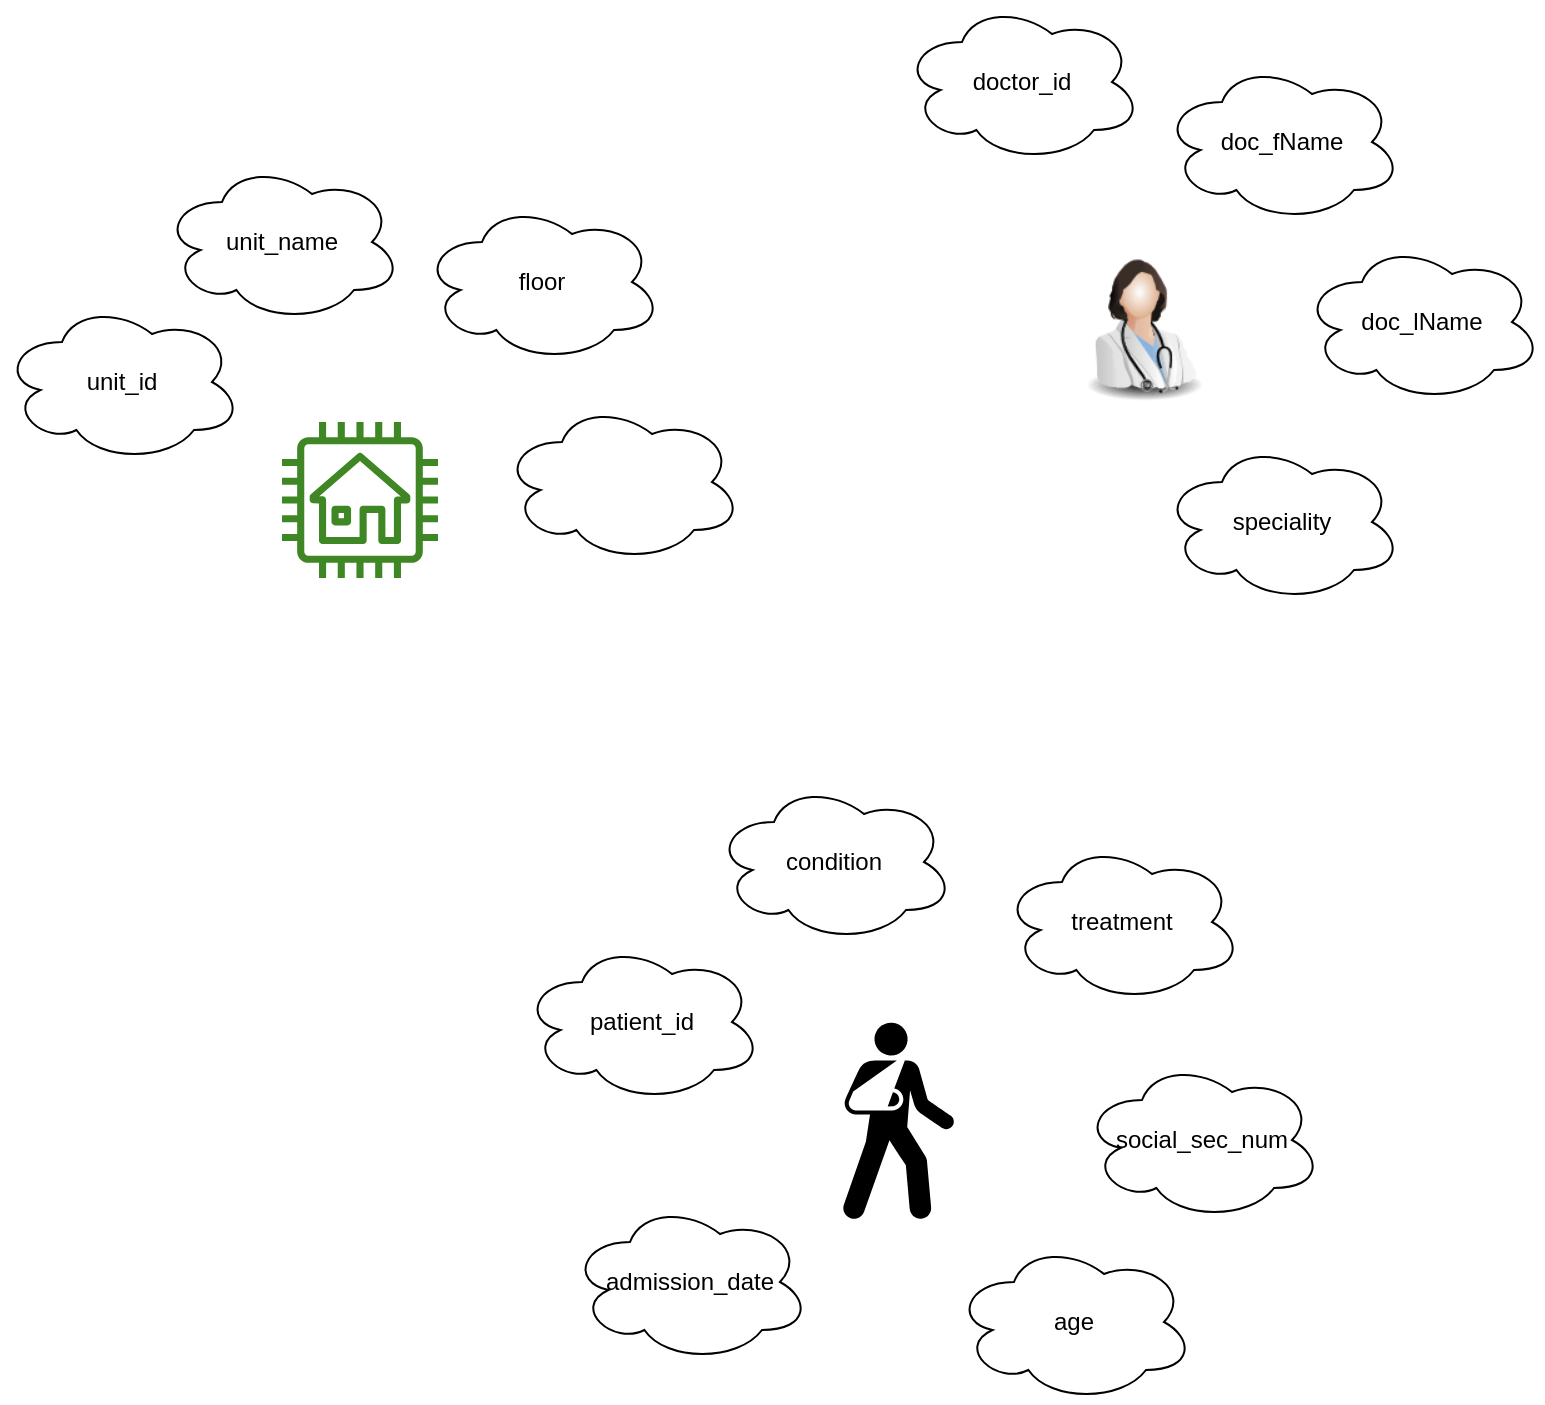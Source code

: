 <mxfile>
    <diagram id="86jPcfIjYjlKc2B4Hxd_" name="Page-1">
        <mxGraphModel dx="853" dy="846" grid="1" gridSize="10" guides="1" tooltips="1" connect="1" arrows="1" fold="1" page="1" pageScale="1" pageWidth="827" pageHeight="1169" math="0" shadow="0">
            <root>
                <mxCell id="0"/>
                <mxCell id="1" parent="0"/>
                <mxCell id="3" value="" style="sketch=0;outlineConnect=0;fontColor=#232F3E;gradientColor=none;fillColor=#3F8624;strokeColor=none;dashed=0;verticalLabelPosition=bottom;verticalAlign=top;align=center;html=1;fontSize=12;fontStyle=0;aspect=fixed;pointerEvents=1;shape=mxgraph.aws4.house;" vertex="1" parent="1">
                    <mxGeometry x="150" y="270" width="78" height="78" as="geometry"/>
                </mxCell>
                <mxCell id="4" value="" style="image;html=1;image=img/lib/clip_art/people/Doctor_Woman_128x128.png" vertex="1" parent="1">
                    <mxGeometry x="540" y="180" width="80" height="80" as="geometry"/>
                </mxCell>
                <mxCell id="5" value="" style="shape=mxgraph.signs.healthcare.out_patient;html=1;pointerEvents=1;fillColor=#000000;strokeColor=none;verticalLabelPosition=bottom;verticalAlign=top;align=center;" vertex="1" parent="1">
                    <mxGeometry x="430" y="570" width="56" height="99" as="geometry"/>
                </mxCell>
                <mxCell id="6" value="unit_id" style="ellipse;shape=cloud;whiteSpace=wrap;html=1;" vertex="1" parent="1">
                    <mxGeometry x="10" y="210" width="120" height="80" as="geometry"/>
                </mxCell>
                <mxCell id="7" value="unit_name" style="ellipse;shape=cloud;whiteSpace=wrap;html=1;" vertex="1" parent="1">
                    <mxGeometry x="90" y="140" width="120" height="80" as="geometry"/>
                </mxCell>
                <mxCell id="8" value="floor" style="ellipse;shape=cloud;whiteSpace=wrap;html=1;" vertex="1" parent="1">
                    <mxGeometry x="220" y="160" width="120" height="80" as="geometry"/>
                </mxCell>
                <mxCell id="9" value="" style="ellipse;shape=cloud;whiteSpace=wrap;html=1;" vertex="1" parent="1">
                    <mxGeometry x="260" y="260" width="120" height="80" as="geometry"/>
                </mxCell>
                <mxCell id="10" value="doctor_id" style="ellipse;shape=cloud;whiteSpace=wrap;html=1;" vertex="1" parent="1">
                    <mxGeometry x="460" y="60" width="120" height="80" as="geometry"/>
                </mxCell>
                <mxCell id="11" value="doc_fName" style="ellipse;shape=cloud;whiteSpace=wrap;html=1;" vertex="1" parent="1">
                    <mxGeometry x="590" y="90" width="120" height="80" as="geometry"/>
                </mxCell>
                <mxCell id="12" value="doc_lName" style="ellipse;shape=cloud;whiteSpace=wrap;html=1;" vertex="1" parent="1">
                    <mxGeometry x="660" y="180" width="120" height="80" as="geometry"/>
                </mxCell>
                <mxCell id="13" value="speciality" style="ellipse;shape=cloud;whiteSpace=wrap;html=1;" vertex="1" parent="1">
                    <mxGeometry x="590" y="280" width="120" height="80" as="geometry"/>
                </mxCell>
                <mxCell id="14" value="patient_id" style="ellipse;shape=cloud;whiteSpace=wrap;html=1;" vertex="1" parent="1">
                    <mxGeometry x="270" y="530" width="120" height="80" as="geometry"/>
                </mxCell>
                <mxCell id="15" value="condition" style="ellipse;shape=cloud;whiteSpace=wrap;html=1;" vertex="1" parent="1">
                    <mxGeometry x="366" y="450" width="120" height="80" as="geometry"/>
                </mxCell>
                <mxCell id="16" value="treatment" style="ellipse;shape=cloud;whiteSpace=wrap;html=1;" vertex="1" parent="1">
                    <mxGeometry x="510" y="480" width="120" height="80" as="geometry"/>
                </mxCell>
                <mxCell id="17" value="social_sec_num" style="ellipse;shape=cloud;whiteSpace=wrap;html=1;" vertex="1" parent="1">
                    <mxGeometry x="550" y="589" width="120" height="80" as="geometry"/>
                </mxCell>
                <mxCell id="18" value="age" style="ellipse;shape=cloud;whiteSpace=wrap;html=1;" vertex="1" parent="1">
                    <mxGeometry x="486" y="680" width="120" height="80" as="geometry"/>
                </mxCell>
                <mxCell id="19" value="admission_date" style="ellipse;shape=cloud;whiteSpace=wrap;html=1;" vertex="1" parent="1">
                    <mxGeometry x="294" y="660" width="120" height="80" as="geometry"/>
                </mxCell>
            </root>
        </mxGraphModel>
    </diagram>
    <diagram id="Bjw-4gIh3WpNVCt62BPU" name="Page-2">
        <mxGraphModel dx="1680" dy="846" grid="1" gridSize="10" guides="1" tooltips="1" connect="1" arrows="1" fold="1" page="1" pageScale="1" pageWidth="827" pageHeight="1169" math="0" shadow="0">
            <root>
                <mxCell id="inlU1ffKoanEq_E3qhV8-0"/>
                <mxCell id="inlU1ffKoanEq_E3qhV8-1" parent="inlU1ffKoanEq_E3qhV8-0"/>
                <mxCell id="inlU1ffKoanEq_E3qhV8-2" value="unit" style="html=1;dashed=0;whitespace=wrap;" vertex="1" parent="inlU1ffKoanEq_E3qhV8-1">
                    <mxGeometry x="90" y="410" width="100" height="50" as="geometry"/>
                </mxCell>
                <mxCell id="inlU1ffKoanEq_E3qhV8-3" value="doctor" style="html=1;dashed=0;whitespace=wrap;" vertex="1" parent="inlU1ffKoanEq_E3qhV8-1">
                    <mxGeometry x="364" y="680" width="100" height="50" as="geometry"/>
                </mxCell>
                <mxCell id="inlU1ffKoanEq_E3qhV8-4" value="intervention" style="html=1;dashed=0;whitespace=wrap;" vertex="1" parent="inlU1ffKoanEq_E3qhV8-1">
                    <mxGeometry x="570" y="390" width="100" height="50" as="geometry"/>
                </mxCell>
                <mxCell id="inlU1ffKoanEq_E3qhV8-5" value="patient" style="html=1;dashed=0;whitespace=wrap;" vertex="1" parent="inlU1ffKoanEq_E3qhV8-1">
                    <mxGeometry x="350" y="90" width="100" height="50" as="geometry"/>
                </mxCell>
                <mxCell id="inlU1ffKoanEq_E3qhV8-6" value="patient_id" style="shape=ellipse;html=1;dashed=0;whitespace=wrap;perimeter=ellipsePerimeter;" vertex="1" parent="inlU1ffKoanEq_E3qhV8-1">
                    <mxGeometry x="180" y="30" width="100" height="50" as="geometry"/>
                </mxCell>
                <mxCell id="GwncLQ3oEvmN_W0v1M9I-0" value="admission_date" style="shape=ellipse;html=1;dashed=0;whitespace=wrap;perimeter=ellipsePerimeter;" vertex="1" parent="inlU1ffKoanEq_E3qhV8-1">
                    <mxGeometry x="300" y="10" width="100" height="50" as="geometry"/>
                </mxCell>
                <mxCell id="uHaglFWV8OLqVwFPmF2D-0" value="condition" style="shape=ellipse;html=1;dashed=0;whitespace=wrap;perimeter=ellipsePerimeter;" vertex="1" parent="inlU1ffKoanEq_E3qhV8-1">
                    <mxGeometry x="430" y="10" width="100" height="50" as="geometry"/>
                </mxCell>
                <mxCell id="rhovUafIOaiaKO6EjRVP-0" value="soc_sec_num" style="shape=ellipse;html=1;dashed=0;whitespace=wrap;perimeter=ellipsePerimeter;" vertex="1" parent="inlU1ffKoanEq_E3qhV8-1">
                    <mxGeometry x="540" y="120" width="100" height="50" as="geometry"/>
                </mxCell>
                <mxCell id="rhovUafIOaiaKO6EjRVP-1" value="age" style="shape=ellipse;html=1;dashed=0;whitespace=wrap;perimeter=ellipsePerimeter;" vertex="1" parent="inlU1ffKoanEq_E3qhV8-1">
                    <mxGeometry x="520" y="50" width="100" height="50" as="geometry"/>
                </mxCell>
                <mxCell id="FnXH8v7WkVwVZ-WeLWG6-0" value="pat_fName" style="shape=ellipse;html=1;dashed=0;whitespace=wrap;perimeter=ellipsePerimeter;" vertex="1" parent="inlU1ffKoanEq_E3qhV8-1">
                    <mxGeometry x="490" y="190" width="100" height="50" as="geometry"/>
                </mxCell>
                <mxCell id="FnXH8v7WkVwVZ-WeLWG6-1" value="pat_lName" style="shape=ellipse;html=1;dashed=0;whitespace=wrap;perimeter=ellipsePerimeter;" vertex="1" parent="inlU1ffKoanEq_E3qhV8-1">
                    <mxGeometry x="250" y="190" width="100" height="50" as="geometry"/>
                </mxCell>
                <mxCell id="FnXH8v7WkVwVZ-WeLWG6-2" value="unit_id" style="shape=ellipse;html=1;dashed=0;whitespace=wrap;perimeter=ellipsePerimeter;" vertex="1" parent="inlU1ffKoanEq_E3qhV8-1">
                    <mxGeometry x="-70" y="330" width="100" height="50" as="geometry"/>
                </mxCell>
                <mxCell id="FnXH8v7WkVwVZ-WeLWG6-3" value="unit_name" style="shape=ellipse;html=1;dashed=0;whitespace=wrap;perimeter=ellipsePerimeter;" vertex="1" parent="inlU1ffKoanEq_E3qhV8-1">
                    <mxGeometry x="50" y="310" width="100" height="50" as="geometry"/>
                </mxCell>
                <mxCell id="FnXH8v7WkVwVZ-WeLWG6-4" value="floor" style="shape=ellipse;html=1;dashed=0;whitespace=wrap;perimeter=ellipsePerimeter;" vertex="1" parent="inlU1ffKoanEq_E3qhV8-1">
                    <mxGeometry x="180" y="310" width="100" height="50" as="geometry"/>
                </mxCell>
                <mxCell id="FnXH8v7WkVwVZ-WeLWG6-6" value="fk_doc_id" style="shape=ellipse;html=1;dashed=0;whitespace=wrap;perimeter=ellipsePerimeter;" vertex="1" parent="inlU1ffKoanEq_E3qhV8-1">
                    <mxGeometry x="270" y="350" width="100" height="50" as="geometry"/>
                </mxCell>
                <mxCell id="pDr4bxw7mI9oDqsVNhxm-0" value="doc_id" style="shape=ellipse;html=1;dashed=0;whitespace=wrap;perimeter=ellipsePerimeter;" vertex="1" parent="inlU1ffKoanEq_E3qhV8-1">
                    <mxGeometry x="180" y="620" width="100" height="50" as="geometry"/>
                </mxCell>
                <mxCell id="pDr4bxw7mI9oDqsVNhxm-1" value="doc_fName" style="shape=ellipse;html=1;dashed=0;whitespace=wrap;perimeter=ellipsePerimeter;" vertex="1" parent="inlU1ffKoanEq_E3qhV8-1">
                    <mxGeometry x="300" y="600" width="100" height="50" as="geometry"/>
                </mxCell>
                <mxCell id="pDr4bxw7mI9oDqsVNhxm-2" value="doc_lName" style="shape=ellipse;html=1;dashed=0;whitespace=wrap;perimeter=ellipsePerimeter;" vertex="1" parent="inlU1ffKoanEq_E3qhV8-1">
                    <mxGeometry x="430" y="600" width="100" height="50" as="geometry"/>
                </mxCell>
                <mxCell id="pDr4bxw7mI9oDqsVNhxm-3" value="&lt;span&gt;speciality&lt;/span&gt;" style="shape=ellipse;html=1;dashed=0;whitespace=wrap;perimeter=ellipsePerimeter;" vertex="1" parent="inlU1ffKoanEq_E3qhV8-1">
                    <mxGeometry x="520" y="640" width="100" height="50" as="geometry"/>
                </mxCell>
                <mxCell id="__pa63il2NYpVxRyr8uX-4" value="int_it" style="shape=ellipse;html=1;dashed=0;whitespace=wrap;perimeter=ellipsePerimeter;" vertex="1" parent="inlU1ffKoanEq_E3qhV8-1">
                    <mxGeometry x="390" y="320" width="100" height="50" as="geometry"/>
                </mxCell>
                <mxCell id="__pa63il2NYpVxRyr8uX-5" value="symptoms" style="shape=ellipse;html=1;dashed=0;whitespace=wrap;perimeter=ellipsePerimeter;" vertex="1" parent="inlU1ffKoanEq_E3qhV8-1">
                    <mxGeometry x="510" y="300" width="100" height="50" as="geometry"/>
                </mxCell>
                <mxCell id="__pa63il2NYpVxRyr8uX-6" value="treatment" style="shape=ellipse;html=1;dashed=0;whitespace=wrap;perimeter=ellipsePerimeter;" vertex="1" parent="inlU1ffKoanEq_E3qhV8-1">
                    <mxGeometry x="640" y="300" width="100" height="50" as="geometry"/>
                </mxCell>
                <mxCell id="__pa63il2NYpVxRyr8uX-7" value="date" style="shape=ellipse;html=1;dashed=0;whitespace=wrap;perimeter=ellipsePerimeter;" vertex="1" parent="inlU1ffKoanEq_E3qhV8-1">
                    <mxGeometry x="730" y="340" width="100" height="50" as="geometry"/>
                </mxCell>
                <mxCell id="D8gGL4-EPLNkNSlSemj_-0" value="fk_floor_id" style="shape=ellipse;html=1;dashed=0;whitespace=wrap;perimeter=ellipsePerimeter;" vertex="1" parent="inlU1ffKoanEq_E3qhV8-1">
                    <mxGeometry x="170" y="120" width="100" height="50" as="geometry"/>
                </mxCell>
            </root>
        </mxGraphModel>
    </diagram>
    <diagram id="Qm6BNDxRwwPRGpBKVGzO" name="Page-3">
        <mxGraphModel dx="853" dy="846" grid="1" gridSize="10" guides="1" tooltips="1" connect="1" arrows="1" fold="1" page="1" pageScale="1" pageWidth="827" pageHeight="1169" math="0" shadow="0">
            <root>
                <mxCell id="7gOeYddS41u8AO1_2FBx-0"/>
                <mxCell id="7gOeYddS41u8AO1_2FBx-1" parent="7gOeYddS41u8AO1_2FBx-0"/>
                <mxCell id="7gOeYddS41u8AO1_2FBx-2" value="intervention" style="swimlane;fontStyle=0;childLayout=stackLayout;horizontal=1;startSize=26;fillColor=none;horizontalStack=0;resizeParent=1;resizeParentMax=0;resizeLast=0;collapsible=1;marginBottom=0;" vertex="1" parent="7gOeYddS41u8AO1_2FBx-1">
                    <mxGeometry x="560" y="520" width="140" height="130" as="geometry"/>
                </mxCell>
                <mxCell id="7gOeYddS41u8AO1_2FBx-3" value="+ intervention_id: int" style="text;strokeColor=none;fillColor=none;align=left;verticalAlign=top;spacingLeft=4;spacingRight=4;overflow=hidden;rotatable=0;points=[[0,0.5],[1,0.5]];portConstraint=eastwest;" vertex="1" parent="7gOeYddS41u8AO1_2FBx-2">
                    <mxGeometry y="26" width="140" height="26" as="geometry"/>
                </mxCell>
                <mxCell id="7gOeYddS41u8AO1_2FBx-4" value="+ symptoms: string" style="text;strokeColor=none;fillColor=none;align=left;verticalAlign=top;spacingLeft=4;spacingRight=4;overflow=hidden;rotatable=0;points=[[0,0.5],[1,0.5]];portConstraint=eastwest;" vertex="1" parent="7gOeYddS41u8AO1_2FBx-2">
                    <mxGeometry y="52" width="140" height="26" as="geometry"/>
                </mxCell>
                <mxCell id="7gOeYddS41u8AO1_2FBx-5" value="+ treatment: string" style="text;strokeColor=none;fillColor=none;align=left;verticalAlign=top;spacingLeft=4;spacingRight=4;overflow=hidden;rotatable=0;points=[[0,0.5],[1,0.5]];portConstraint=eastwest;" vertex="1" parent="7gOeYddS41u8AO1_2FBx-2">
                    <mxGeometry y="78" width="140" height="26" as="geometry"/>
                </mxCell>
                <mxCell id="3aPaOEOCPdUsQ5IWx-CF-0" value="+ date: int" style="text;strokeColor=none;fillColor=none;align=left;verticalAlign=top;spacingLeft=4;spacingRight=4;overflow=hidden;rotatable=0;points=[[0,0.5],[1,0.5]];portConstraint=eastwest;" vertex="1" parent="7gOeYddS41u8AO1_2FBx-2">
                    <mxGeometry y="104" width="140" height="26" as="geometry"/>
                </mxCell>
                <mxCell id="7gOeYddS41u8AO1_2FBx-6" value="patient" style="swimlane;fontStyle=0;childLayout=stackLayout;horizontal=1;startSize=26;fillColor=none;horizontalStack=0;resizeParent=1;resizeParentMax=0;resizeLast=0;collapsible=1;marginBottom=0;" vertex="1" parent="7gOeYddS41u8AO1_2FBx-1">
                    <mxGeometry x="120" y="200" width="140" height="286" as="geometry"/>
                </mxCell>
                <mxCell id="7gOeYddS41u8AO1_2FBx-7" value="+ pat_id: int" style="text;strokeColor=none;fillColor=none;align=left;verticalAlign=top;spacingLeft=4;spacingRight=4;overflow=hidden;rotatable=0;points=[[0,0.5],[1,0.5]];portConstraint=eastwest;" vertex="1" parent="7gOeYddS41u8AO1_2FBx-6">
                    <mxGeometry y="26" width="140" height="26" as="geometry"/>
                </mxCell>
                <mxCell id="7gOeYddS41u8AO1_2FBx-8" value="+ pat_fName: string" style="text;strokeColor=none;fillColor=none;align=left;verticalAlign=top;spacingLeft=4;spacingRight=4;overflow=hidden;rotatable=0;points=[[0,0.5],[1,0.5]];portConstraint=eastwest;" vertex="1" parent="7gOeYddS41u8AO1_2FBx-6">
                    <mxGeometry y="52" width="140" height="26" as="geometry"/>
                </mxCell>
                <mxCell id="7gOeYddS41u8AO1_2FBx-9" value="+ pat_lName: type" style="text;strokeColor=none;fillColor=none;align=left;verticalAlign=top;spacingLeft=4;spacingRight=4;overflow=hidden;rotatable=0;points=[[0,0.5],[1,0.5]];portConstraint=eastwest;" vertex="1" parent="7gOeYddS41u8AO1_2FBx-6">
                    <mxGeometry y="78" width="140" height="26" as="geometry"/>
                </mxCell>
                <mxCell id="9_h3ASjCL2MY-Cq5poMV-0" value="+ admission_date: string" style="text;strokeColor=none;fillColor=none;align=left;verticalAlign=top;spacingLeft=4;spacingRight=4;overflow=hidden;rotatable=0;points=[[0,0.5],[1,0.5]];portConstraint=eastwest;" vertex="1" parent="7gOeYddS41u8AO1_2FBx-6">
                    <mxGeometry y="104" width="140" height="26" as="geometry"/>
                </mxCell>
                <mxCell id="9_h3ASjCL2MY-Cq5poMV-1" value="+ condition: string" style="text;strokeColor=none;fillColor=none;align=left;verticalAlign=top;spacingLeft=4;spacingRight=4;overflow=hidden;rotatable=0;points=[[0,0.5],[1,0.5]];portConstraint=eastwest;" vertex="1" parent="7gOeYddS41u8AO1_2FBx-6">
                    <mxGeometry y="130" width="140" height="26" as="geometry"/>
                </mxCell>
                <mxCell id="9_h3ASjCL2MY-Cq5poMV-2" value="+ age: int" style="text;strokeColor=none;fillColor=none;align=left;verticalAlign=top;spacingLeft=4;spacingRight=4;overflow=hidden;rotatable=0;points=[[0,0.5],[1,0.5]];portConstraint=eastwest;" vertex="1" parent="7gOeYddS41u8AO1_2FBx-6">
                    <mxGeometry y="156" width="140" height="26" as="geometry"/>
                </mxCell>
                <mxCell id="hQJ2VvsBly6GzqA8UKbJ-0" value="+ soc_sec_num: int" style="text;strokeColor=none;fillColor=none;align=left;verticalAlign=top;spacingLeft=4;spacingRight=4;overflow=hidden;rotatable=0;points=[[0,0.5],[1,0.5]];portConstraint=eastwest;" vertex="1" parent="7gOeYddS41u8AO1_2FBx-6">
                    <mxGeometry y="182" width="140" height="26" as="geometry"/>
                </mxCell>
                <mxCell id="hQJ2VvsBly6GzqA8UKbJ-1" value="+ fk_intervention_id: int" style="text;strokeColor=none;fillColor=none;align=left;verticalAlign=top;spacingLeft=4;spacingRight=4;overflow=hidden;rotatable=0;points=[[0,0.5],[1,0.5]];portConstraint=eastwest;" vertex="1" parent="7gOeYddS41u8AO1_2FBx-6">
                    <mxGeometry y="208" width="140" height="26" as="geometry"/>
                </mxCell>
                <mxCell id="hQJ2VvsBly6GzqA8UKbJ-2" value="+ fk_doc_id: int" style="text;strokeColor=none;fillColor=none;align=left;verticalAlign=top;spacingLeft=4;spacingRight=4;overflow=hidden;rotatable=0;points=[[0,0.5],[1,0.5]];portConstraint=eastwest;" vertex="1" parent="7gOeYddS41u8AO1_2FBx-6">
                    <mxGeometry y="234" width="140" height="26" as="geometry"/>
                </mxCell>
                <mxCell id="9_h3ASjCL2MY-Cq5poMV-3" value="+ fk_unit_id: int" style="text;strokeColor=none;fillColor=none;align=left;verticalAlign=top;spacingLeft=4;spacingRight=4;overflow=hidden;rotatable=0;points=[[0,0.5],[1,0.5]];portConstraint=eastwest;" vertex="1" parent="7gOeYddS41u8AO1_2FBx-6">
                    <mxGeometry y="260" width="140" height="26" as="geometry"/>
                </mxCell>
                <mxCell id="7gOeYddS41u8AO1_2FBx-10" value="doctor" style="swimlane;fontStyle=0;childLayout=stackLayout;horizontal=1;startSize=26;fillColor=none;horizontalStack=0;resizeParent=1;resizeParentMax=0;resizeLast=0;collapsible=1;marginBottom=0;" vertex="1" parent="7gOeYddS41u8AO1_2FBx-1">
                    <mxGeometry x="560" y="200" width="140" height="156" as="geometry"/>
                </mxCell>
                <mxCell id="7gOeYddS41u8AO1_2FBx-11" value="+ doc_id: int" style="text;strokeColor=none;fillColor=none;align=left;verticalAlign=top;spacingLeft=4;spacingRight=4;overflow=hidden;rotatable=0;points=[[0,0.5],[1,0.5]];portConstraint=eastwest;" vertex="1" parent="7gOeYddS41u8AO1_2FBx-10">
                    <mxGeometry y="26" width="140" height="26" as="geometry"/>
                </mxCell>
                <mxCell id="7gOeYddS41u8AO1_2FBx-12" value="+ doc_fName: string" style="text;strokeColor=none;fillColor=none;align=left;verticalAlign=top;spacingLeft=4;spacingRight=4;overflow=hidden;rotatable=0;points=[[0,0.5],[1,0.5]];portConstraint=eastwest;" vertex="1" parent="7gOeYddS41u8AO1_2FBx-10">
                    <mxGeometry y="52" width="140" height="26" as="geometry"/>
                </mxCell>
                <mxCell id="BSgdNT1JWojCBzNVtNsO-6" value="+ doc_lName: string" style="text;strokeColor=none;fillColor=none;align=left;verticalAlign=top;spacingLeft=4;spacingRight=4;overflow=hidden;rotatable=0;points=[[0,0.5],[1,0.5]];portConstraint=eastwest;" vertex="1" parent="7gOeYddS41u8AO1_2FBx-10">
                    <mxGeometry y="78" width="140" height="26" as="geometry"/>
                </mxCell>
                <mxCell id="7gOeYddS41u8AO1_2FBx-13" value="+ speciality : string" style="text;strokeColor=none;fillColor=none;align=left;verticalAlign=top;spacingLeft=4;spacingRight=4;overflow=hidden;rotatable=0;points=[[0,0.5],[1,0.5]];portConstraint=eastwest;" vertex="1" parent="7gOeYddS41u8AO1_2FBx-10">
                    <mxGeometry y="104" width="140" height="26" as="geometry"/>
                </mxCell>
                <mxCell id="ji9pNSmQuovWMkqt7jWn-2" value="+ fk_unit_id : int" style="text;strokeColor=none;fillColor=none;align=left;verticalAlign=top;spacingLeft=4;spacingRight=4;overflow=hidden;rotatable=0;points=[[0,0.5],[1,0.5]];portConstraint=eastwest;" vertex="1" parent="7gOeYddS41u8AO1_2FBx-10">
                    <mxGeometry y="130" width="140" height="26" as="geometry"/>
                </mxCell>
                <mxCell id="7gOeYddS41u8AO1_2FBx-14" value="unit" style="swimlane;fontStyle=0;childLayout=stackLayout;horizontal=1;startSize=26;fillColor=none;horizontalStack=0;resizeParent=1;resizeParentMax=0;resizeLast=0;collapsible=1;marginBottom=0;" vertex="1" parent="7gOeYddS41u8AO1_2FBx-1">
                    <mxGeometry x="120" y="520" width="140" height="156" as="geometry"/>
                </mxCell>
                <mxCell id="7gOeYddS41u8AO1_2FBx-15" value="+ unit_id: int" style="text;strokeColor=none;fillColor=none;align=left;verticalAlign=top;spacingLeft=4;spacingRight=4;overflow=hidden;rotatable=0;points=[[0,0.5],[1,0.5]];portConstraint=eastwest;" vertex="1" parent="7gOeYddS41u8AO1_2FBx-14">
                    <mxGeometry y="26" width="140" height="26" as="geometry"/>
                </mxCell>
                <mxCell id="7gOeYddS41u8AO1_2FBx-16" value="+ unit_name: string" style="text;strokeColor=none;fillColor=none;align=left;verticalAlign=top;spacingLeft=4;spacingRight=4;overflow=hidden;rotatable=0;points=[[0,0.5],[1,0.5]];portConstraint=eastwest;" vertex="1" parent="7gOeYddS41u8AO1_2FBx-14">
                    <mxGeometry y="52" width="140" height="26" as="geometry"/>
                </mxCell>
                <mxCell id="ji9pNSmQuovWMkqt7jWn-0" value="+ floor: int" style="text;strokeColor=none;fillColor=none;align=left;verticalAlign=top;spacingLeft=4;spacingRight=4;overflow=hidden;rotatable=0;points=[[0,0.5],[1,0.5]];portConstraint=eastwest;" vertex="1" parent="7gOeYddS41u8AO1_2FBx-14">
                    <mxGeometry y="78" width="140" height="26" as="geometry"/>
                </mxCell>
                <mxCell id="7gOeYddS41u8AO1_2FBx-17" value="+ fk_doc_id: int" style="text;strokeColor=none;fillColor=none;align=left;verticalAlign=top;spacingLeft=4;spacingRight=4;overflow=hidden;rotatable=0;points=[[0,0.5],[1,0.5]];portConstraint=eastwest;" vertex="1" parent="7gOeYddS41u8AO1_2FBx-14">
                    <mxGeometry y="104" width="140" height="26" as="geometry"/>
                </mxCell>
                <mxCell id="ji9pNSmQuovWMkqt7jWn-1" value="+ fk_pat_id: int" style="text;strokeColor=none;fillColor=none;align=left;verticalAlign=top;spacingLeft=4;spacingRight=4;overflow=hidden;rotatable=0;points=[[0,0.5],[1,0.5]];portConstraint=eastwest;" vertex="1" parent="7gOeYddS41u8AO1_2FBx-14">
                    <mxGeometry y="130" width="140" height="26" as="geometry"/>
                </mxCell>
            </root>
        </mxGraphModel>
    </diagram>
</mxfile>